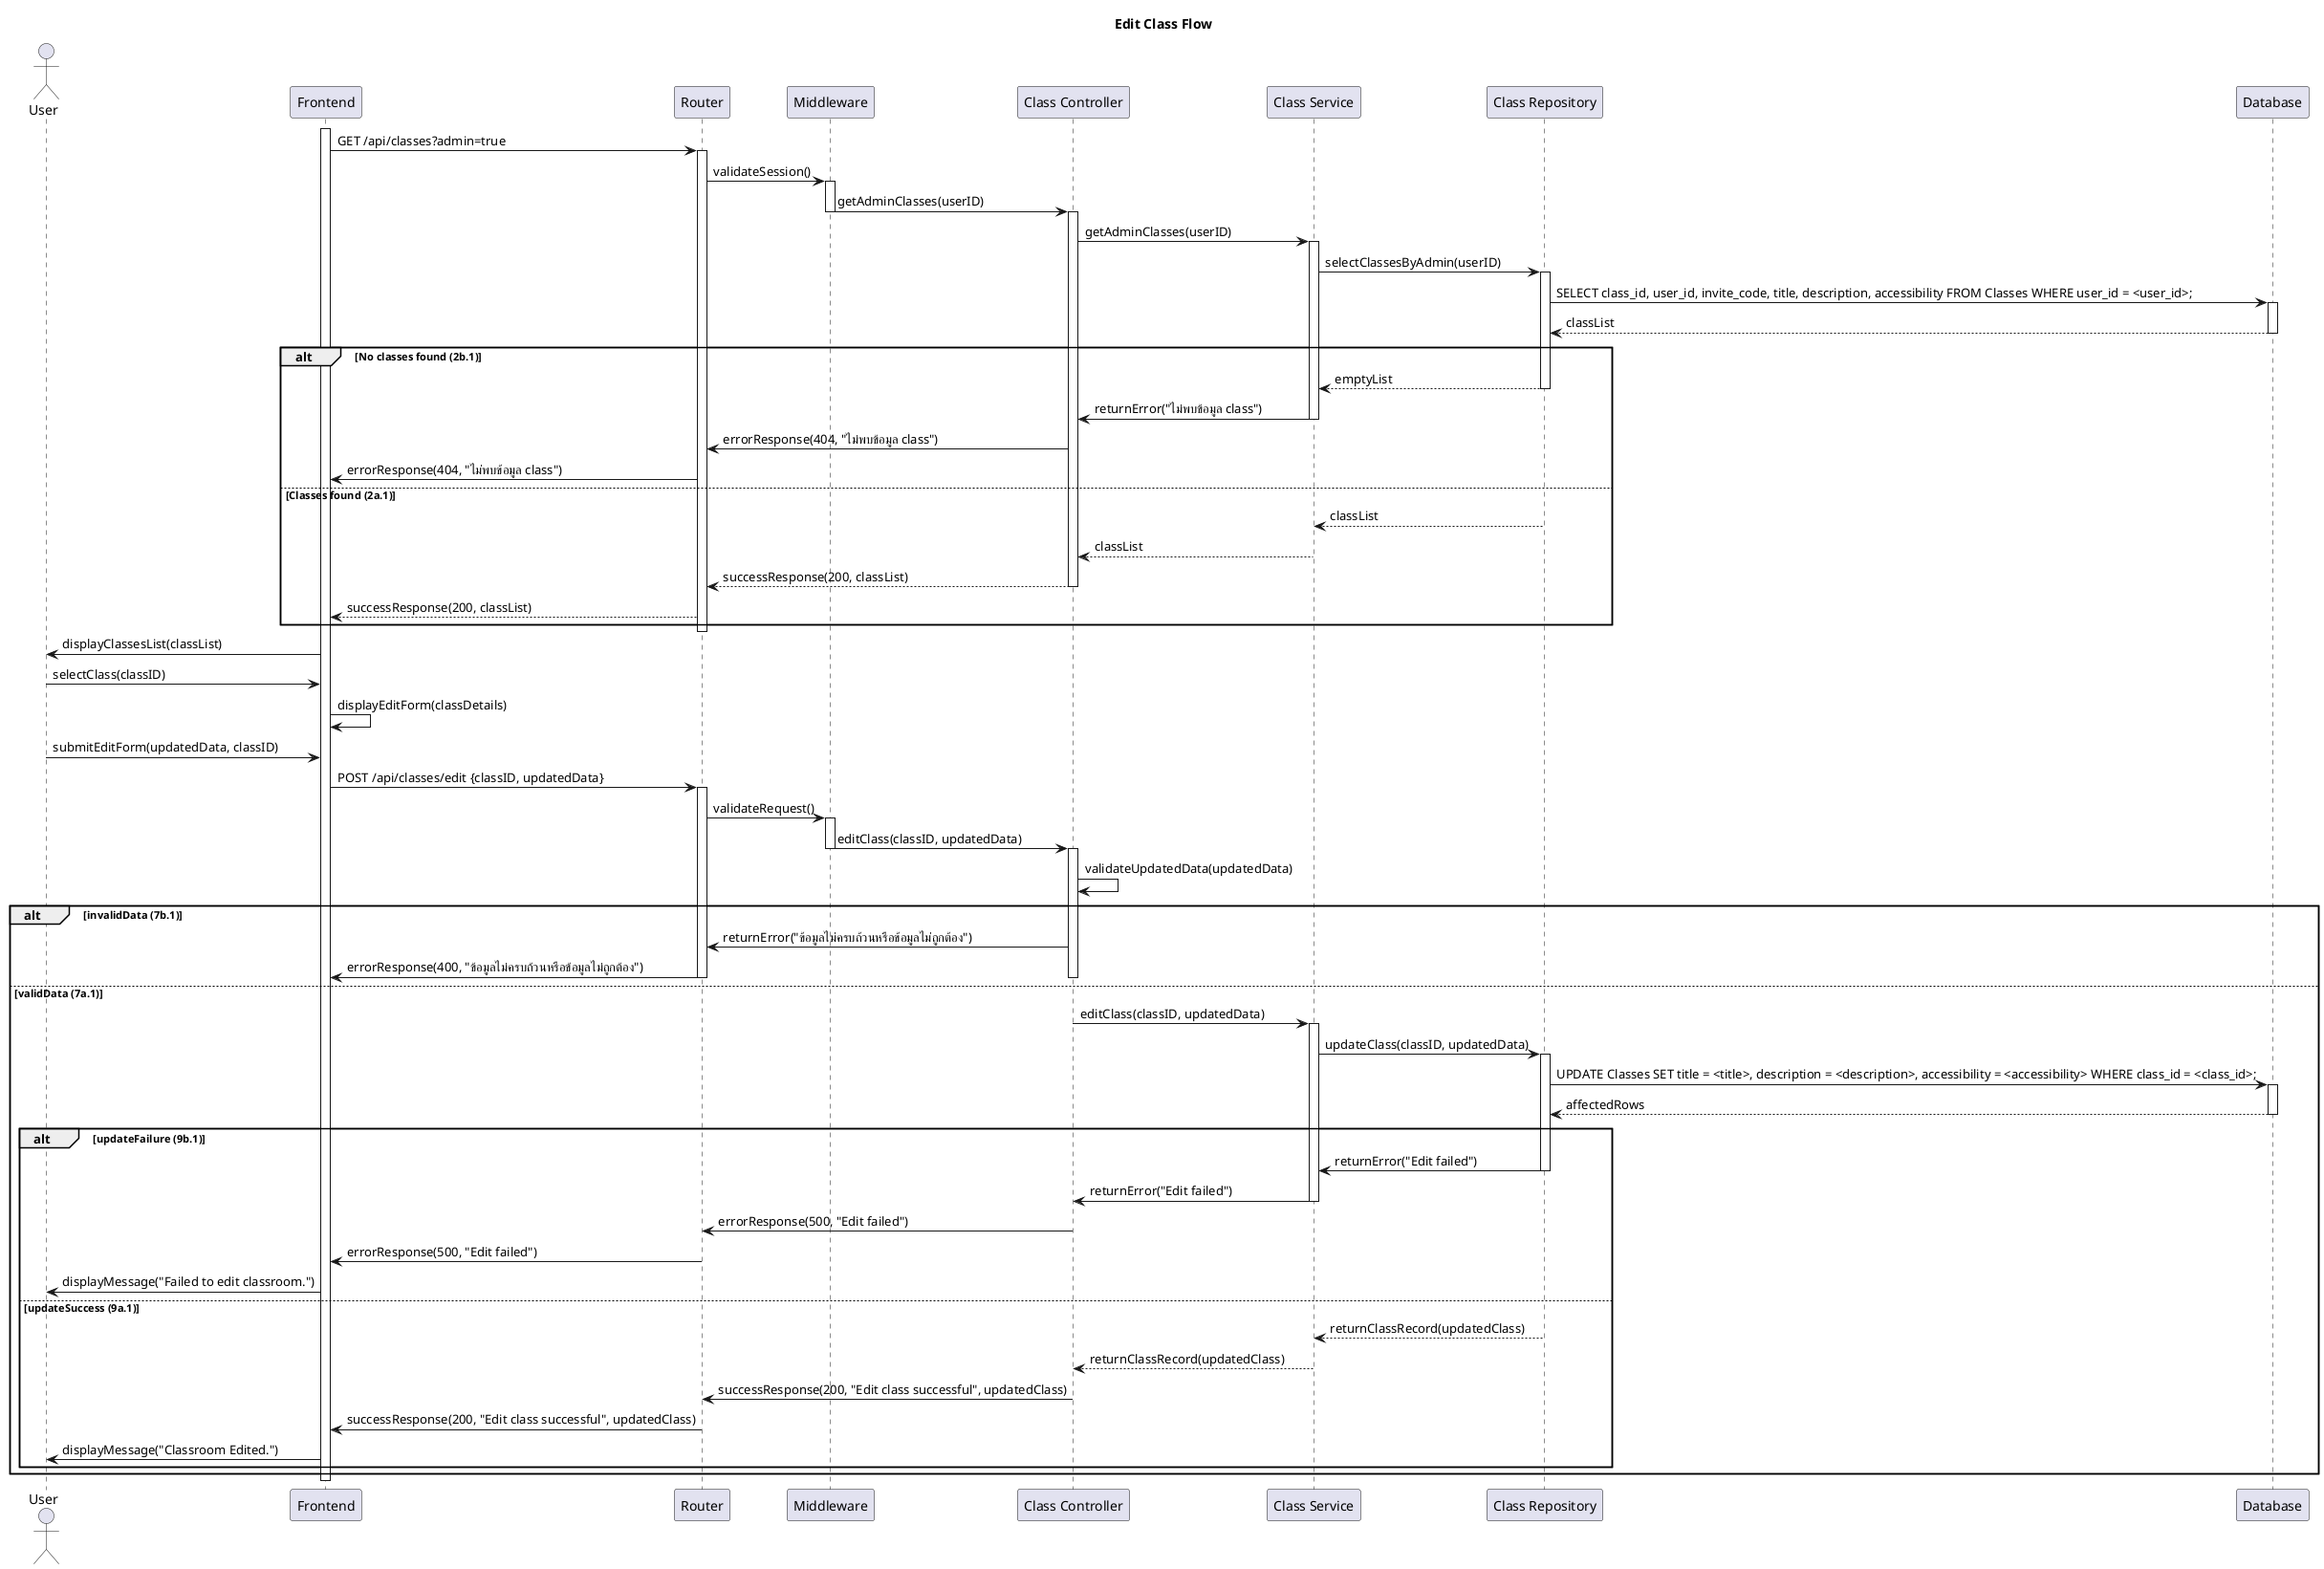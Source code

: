@startuml
title Edit Class Flow

actor User
participant "Frontend" as FE
participant "Router" as Router
participant "Middleware" as MW
participant "Class Controller" as Controller
participant "Class Service" as Service
participant "Class Repository" as Repository
participant "Database" as DB

'Retrieve Admin Classes'
activate FE
FE -> Router: GET /api/classes?admin=true
activate Router
Router -> MW: validateSession()
activate MW
MW -> Controller: getAdminClasses(userID)
deactivate MW
activate Controller
Controller -> Service: getAdminClasses(userID)
activate Service
Service -> Repository: selectClassesByAdmin(userID)
activate Repository
Repository -> DB: SELECT class_id, user_id, invite_code, title, description, accessibility FROM Classes WHERE user_id = <user_id>;
activate DB
DB --> Repository: classList
deactivate DB
alt No classes found (2b.1)
    Repository --> Service: emptyList
    deactivate Repository
    Service -> Controller: returnError("ไม่พบข้อมูล class")
    deactivate Service
    Controller -> Router: errorResponse(404, "ไม่พบข้อมูล class")
    Router -> FE: errorResponse(404, "ไม่พบข้อมูล class")
else Classes found (2a.1)
    Repository --> Service: classList
    deactivate Repository
    Service --> Controller: classList
    deactivate Service
    Controller --> Router: successResponse(200, classList)
    deactivate Controller
    Router --> FE: successResponse(200, classList)
end
deactivate Router
FE -> User: displayClassesList(classList)

'Edit Class'
User -> FE: selectClass(classID)
FE -> FE: displayEditForm(classDetails)

User -> FE: submitEditForm(updatedData, classID)
FE -> Router: POST /api/classes/edit {classID, updatedData}
activate Router
Router -> MW: validateRequest()
activate MW
MW -> Controller: editClass(classID, updatedData)
deactivate MW
activate Controller
Controller -> Controller: validateUpdatedData(updatedData)
alt invalidData (7b.1)
    Controller -> Router: returnError("ข้อมูลไม่ครบถ้วนหรือข้อมูลไม่ถูกต้อง")
    Router -> FE: errorResponse(400, "ข้อมูลไม่ครบถ้วนหรือข้อมูลไม่ถูกต้อง")
    deactivate Controller
    deactivate Router
else validData (7a.1)
    Controller -> Service: editClass(classID, updatedData)
    activate Service
    Service -> Repository: updateClass(classID, updatedData)
    activate Repository
    Repository -> DB: UPDATE Classes SET title = <title>, description = <description>, accessibility = <accessibility> WHERE class_id = <class_id>;
    activate DB
    DB --> Repository: affectedRows
    deactivate DB
    alt updateFailure (9b.1)
        Repository -> Service: returnError("Edit failed")
        deactivate Repository
        Service -> Controller: returnError("Edit failed")
        deactivate Service
        Controller -> Router: errorResponse(500, "Edit failed")
        Router -> FE: errorResponse(500, "Edit failed")
        FE -> User : displayMessage("Failed to edit classroom.")
        deactivate Controller
        deactivate MW
        deactivate Router
    else updateSuccess (9a.1)
        Repository --> Service: returnClassRecord(updatedClass)
        deactivate Repository
        Service --> Controller: returnClassRecord(updatedClass)
        deactivate Service
        Controller -> Router: successResponse(200, "Edit class successful", updatedClass)
        Router -> FE: successResponse(200, "Edit class successful", updatedClass)
        FE -> User: displayMessage("Classroom Edited.")
        deactivate Controller
        deactivate MW
        deactivate Router
    end
end
deactivate FE

@enduml
